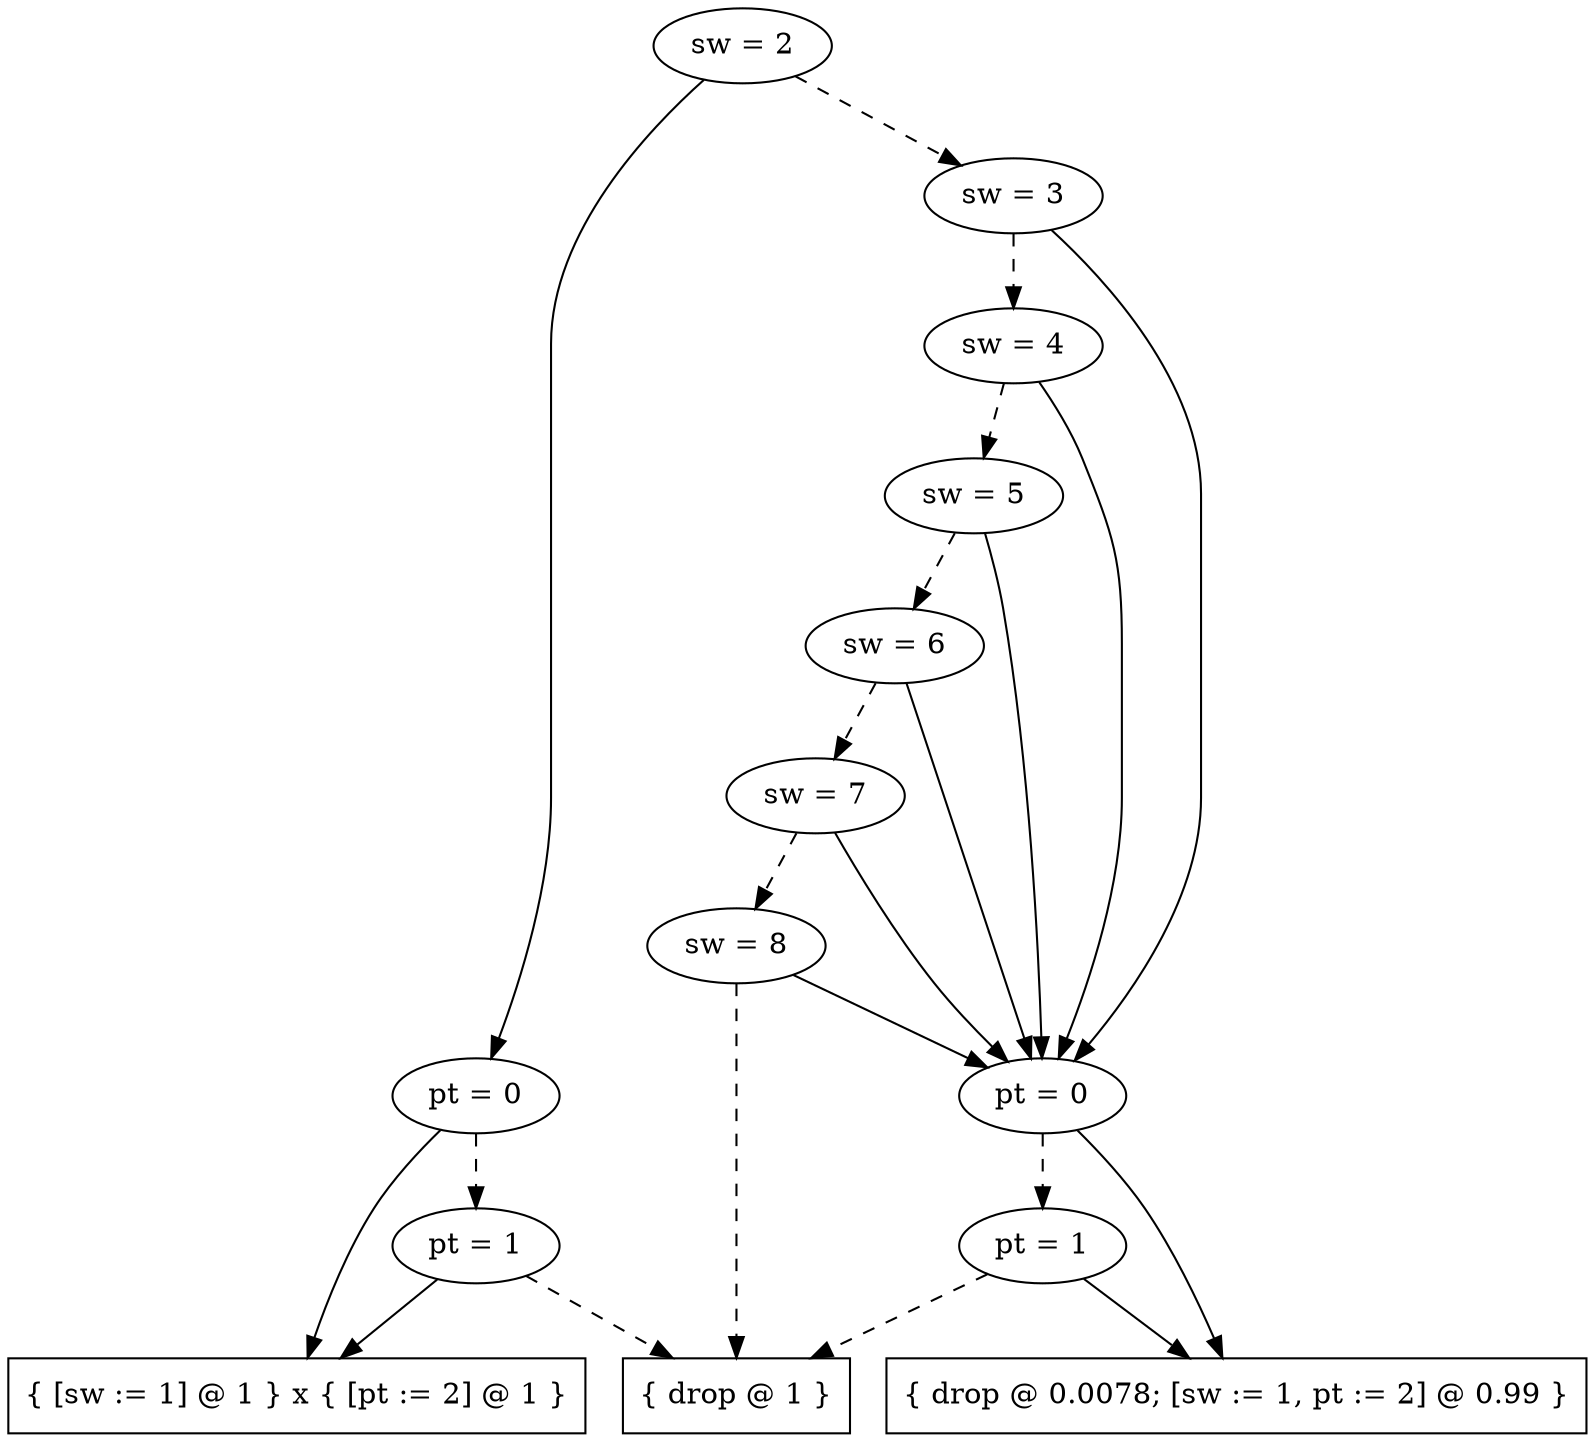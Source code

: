 digraph tdk {
977 [label="sw = 2"];
977 -> 955;
977 -> 975 [style="dashed"];
955 [label="pt = 0"];
955 -> 204;
955 -> 906 [style="dashed"];
204 [shape=box label="{ [sw := 1] @ 1 } x { [pt := 2] @ 1 }"];
906 [label="pt = 1"];
906 -> 204;
906 -> 0 [style="dashed"];
0 [shape=box label="{ drop @ 1 }"];
975 [label="sw = 3"];
975 -> 944;
975 -> 973 [style="dashed"];
944 [label="pt = 0"];
944 -> 869;
944 -> 895 [style="dashed"];
869 [shape=box label="{ drop @ 0.0078; [sw := 1, pt := 2] @ 0.99 }"];
895 [label="pt = 1"];
895 -> 869;
895 -> 0 [style="dashed"];
973 [label="sw = 4"];
973 -> 944;
973 -> 971 [style="dashed"];
971 [label="sw = 5"];
971 -> 944;
971 -> 969 [style="dashed"];
969 [label="sw = 6"];
969 -> 944;
969 -> 967 [style="dashed"];
967 [label="sw = 7"];
967 -> 944;
967 -> 965 [style="dashed"];
965 [label="sw = 8"];
965 -> 944;
965 -> 0 [style="dashed"];
{rank=same; 973 ;}
{rank=same; 906 895 ;}
{rank=same; 971 ;}
{rank=same; 975 ;}
{rank=same; 977 ;}
{rank=same; 967 ;}
{rank=same; 965 ;}
{rank=same; 969 ;}
{rank=same; 955 944 ;}
}
